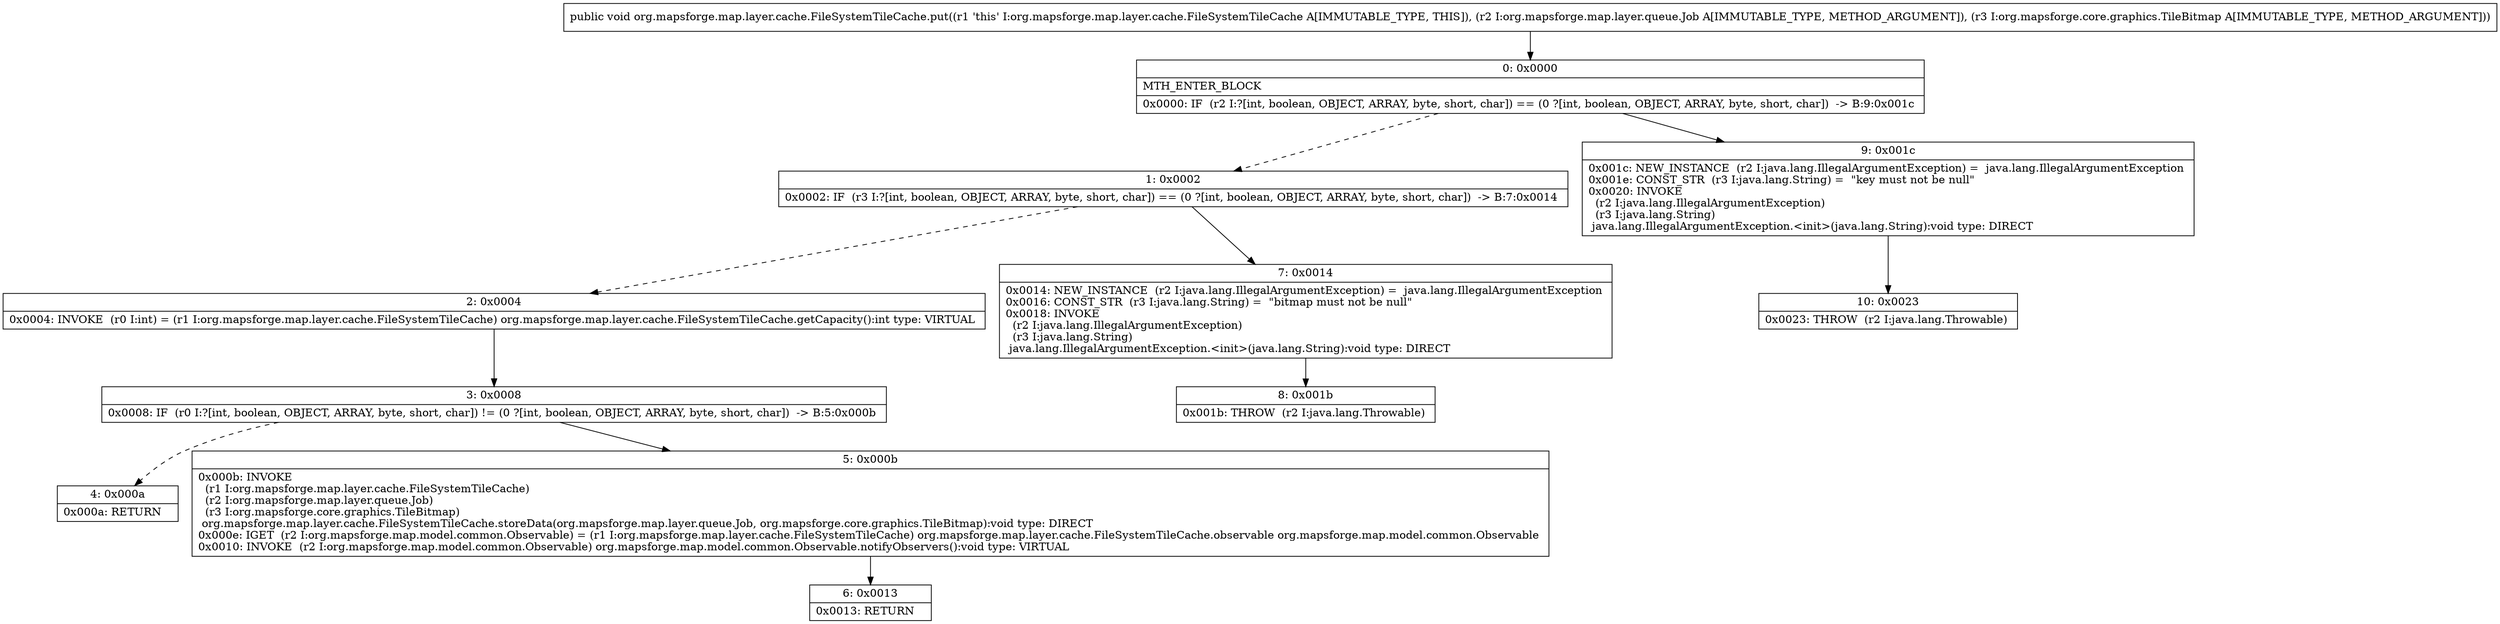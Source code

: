 digraph "CFG fororg.mapsforge.map.layer.cache.FileSystemTileCache.put(Lorg\/mapsforge\/map\/layer\/queue\/Job;Lorg\/mapsforge\/core\/graphics\/TileBitmap;)V" {
Node_0 [shape=record,label="{0\:\ 0x0000|MTH_ENTER_BLOCK\l|0x0000: IF  (r2 I:?[int, boolean, OBJECT, ARRAY, byte, short, char]) == (0 ?[int, boolean, OBJECT, ARRAY, byte, short, char])  \-\> B:9:0x001c \l}"];
Node_1 [shape=record,label="{1\:\ 0x0002|0x0002: IF  (r3 I:?[int, boolean, OBJECT, ARRAY, byte, short, char]) == (0 ?[int, boolean, OBJECT, ARRAY, byte, short, char])  \-\> B:7:0x0014 \l}"];
Node_2 [shape=record,label="{2\:\ 0x0004|0x0004: INVOKE  (r0 I:int) = (r1 I:org.mapsforge.map.layer.cache.FileSystemTileCache) org.mapsforge.map.layer.cache.FileSystemTileCache.getCapacity():int type: VIRTUAL \l}"];
Node_3 [shape=record,label="{3\:\ 0x0008|0x0008: IF  (r0 I:?[int, boolean, OBJECT, ARRAY, byte, short, char]) != (0 ?[int, boolean, OBJECT, ARRAY, byte, short, char])  \-\> B:5:0x000b \l}"];
Node_4 [shape=record,label="{4\:\ 0x000a|0x000a: RETURN   \l}"];
Node_5 [shape=record,label="{5\:\ 0x000b|0x000b: INVOKE  \l  (r1 I:org.mapsforge.map.layer.cache.FileSystemTileCache)\l  (r2 I:org.mapsforge.map.layer.queue.Job)\l  (r3 I:org.mapsforge.core.graphics.TileBitmap)\l org.mapsforge.map.layer.cache.FileSystemTileCache.storeData(org.mapsforge.map.layer.queue.Job, org.mapsforge.core.graphics.TileBitmap):void type: DIRECT \l0x000e: IGET  (r2 I:org.mapsforge.map.model.common.Observable) = (r1 I:org.mapsforge.map.layer.cache.FileSystemTileCache) org.mapsforge.map.layer.cache.FileSystemTileCache.observable org.mapsforge.map.model.common.Observable \l0x0010: INVOKE  (r2 I:org.mapsforge.map.model.common.Observable) org.mapsforge.map.model.common.Observable.notifyObservers():void type: VIRTUAL \l}"];
Node_6 [shape=record,label="{6\:\ 0x0013|0x0013: RETURN   \l}"];
Node_7 [shape=record,label="{7\:\ 0x0014|0x0014: NEW_INSTANCE  (r2 I:java.lang.IllegalArgumentException) =  java.lang.IllegalArgumentException \l0x0016: CONST_STR  (r3 I:java.lang.String) =  \"bitmap must not be null\" \l0x0018: INVOKE  \l  (r2 I:java.lang.IllegalArgumentException)\l  (r3 I:java.lang.String)\l java.lang.IllegalArgumentException.\<init\>(java.lang.String):void type: DIRECT \l}"];
Node_8 [shape=record,label="{8\:\ 0x001b|0x001b: THROW  (r2 I:java.lang.Throwable) \l}"];
Node_9 [shape=record,label="{9\:\ 0x001c|0x001c: NEW_INSTANCE  (r2 I:java.lang.IllegalArgumentException) =  java.lang.IllegalArgumentException \l0x001e: CONST_STR  (r3 I:java.lang.String) =  \"key must not be null\" \l0x0020: INVOKE  \l  (r2 I:java.lang.IllegalArgumentException)\l  (r3 I:java.lang.String)\l java.lang.IllegalArgumentException.\<init\>(java.lang.String):void type: DIRECT \l}"];
Node_10 [shape=record,label="{10\:\ 0x0023|0x0023: THROW  (r2 I:java.lang.Throwable) \l}"];
MethodNode[shape=record,label="{public void org.mapsforge.map.layer.cache.FileSystemTileCache.put((r1 'this' I:org.mapsforge.map.layer.cache.FileSystemTileCache A[IMMUTABLE_TYPE, THIS]), (r2 I:org.mapsforge.map.layer.queue.Job A[IMMUTABLE_TYPE, METHOD_ARGUMENT]), (r3 I:org.mapsforge.core.graphics.TileBitmap A[IMMUTABLE_TYPE, METHOD_ARGUMENT])) }"];
MethodNode -> Node_0;
Node_0 -> Node_1[style=dashed];
Node_0 -> Node_9;
Node_1 -> Node_2[style=dashed];
Node_1 -> Node_7;
Node_2 -> Node_3;
Node_3 -> Node_4[style=dashed];
Node_3 -> Node_5;
Node_5 -> Node_6;
Node_7 -> Node_8;
Node_9 -> Node_10;
}

